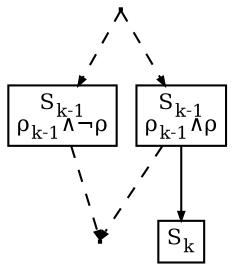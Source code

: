 digraph {
	ranksep=0.5
	nodesep=0.12
	node[fontsize=10.5,shape=box,height=0.02,width=0.02,margin="0.05,0.05"]
	edge[fontsize=10.5,arrowsize=0.4]

	before[label=""]
	sk1rho [label=<S<sub>k-1</sub><br/>ρ<sub>k-1</sub>∧ρ>]
	sk1negrho [label=<S<sub>k-1</sub><br/>ρ<sub>k-1</sub>∧¬ρ>]
	other [label=""]
	sk [label=<S<sub>k</sub>>]

	before->sk1rho[label=""style="dashed"]
	before->sk1negrho[label=""style="dashed"]
	sk1rho->other[label=""style="dashed"]
	sk1negrho->other[label=""style="dashed"]
	sk1rho->sk
}